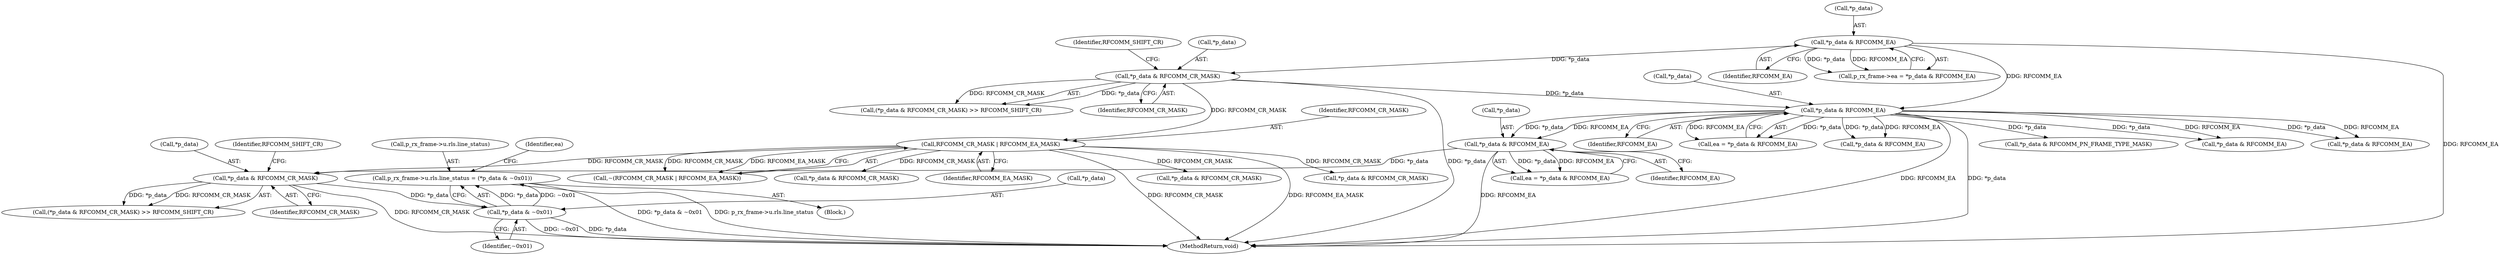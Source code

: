 digraph "0_Android_92a7bf8c44a236607c146240f3c0adc1ae01fedf@pointer" {
"1000969" [label="(Call,p_rx_frame->u.rls.line_status = (*p_data & ~0x01))"];
"1000977" [label="(Call,*p_data & ~0x01)"];
"1000955" [label="(Call,*p_data & RFCOMM_CR_MASK)"];
"1000948" [label="(Call,*p_data & RFCOMM_EA)"];
"1000222" [label="(Call,*p_data & RFCOMM_EA)"];
"1000163" [label="(Call,*p_data & RFCOMM_CR_MASK)"];
"1000154" [label="(Call,*p_data & RFCOMM_EA)"];
"1000177" [label="(Call,RFCOMM_CR_MASK | RFCOMM_EA_MASK)"];
"1000179" [label="(Identifier,RFCOMM_EA_MASK)"];
"1000951" [label="(Identifier,RFCOMM_EA)"];
"1000163" [label="(Call,*p_data & RFCOMM_CR_MASK)"];
"1000571" [label="(Call,*p_data & RFCOMM_CR_MASK)"];
"1000335" [label="(Call,*p_data & RFCOMM_PN_FRAME_TYPE_MASK)"];
"1000978" [label="(Call,*p_data)"];
"1000177" [label="(Call,RFCOMM_CR_MASK | RFCOMM_EA_MASK)"];
"1000748" [label="(Call,*p_data & RFCOMM_CR_MASK)"];
"1000564" [label="(Call,*p_data & RFCOMM_EA)"];
"1000222" [label="(Call,*p_data & RFCOMM_EA)"];
"1000296" [label="(Block,)"];
"1000949" [label="(Call,*p_data)"];
"1000956" [label="(Call,*p_data)"];
"1000984" [label="(Identifier,ea)"];
"1000157" [label="(Identifier,RFCOMM_EA)"];
"1000154" [label="(Call,*p_data & RFCOMM_EA)"];
"1000162" [label="(Call,(*p_data & RFCOMM_CR_MASK) >> RFCOMM_SHIFT_CR)"];
"1000741" [label="(Call,*p_data & RFCOMM_EA)"];
"1000176" [label="(Call,~(RFCOMM_CR_MASK | RFCOMM_EA_MASK))"];
"1000178" [label="(Identifier,RFCOMM_CR_MASK)"];
"1000980" [label="(Identifier,~0x01)"];
"1000150" [label="(Call,p_rx_frame->ea = *p_data & RFCOMM_EA)"];
"1000954" [label="(Call,(*p_data & RFCOMM_CR_MASK) >> RFCOMM_SHIFT_CR)"];
"1001015" [label="(MethodReturn,void)"];
"1000225" [label="(Identifier,RFCOMM_EA)"];
"1000977" [label="(Call,*p_data & ~0x01)"];
"1000970" [label="(Call,p_rx_frame->u.rls.line_status)"];
"1000220" [label="(Call,ea = *p_data & RFCOMM_EA)"];
"1000705" [label="(Call,*p_data & RFCOMM_CR_MASK)"];
"1000223" [label="(Call,*p_data)"];
"1000155" [label="(Call,*p_data)"];
"1000955" [label="(Call,*p_data & RFCOMM_CR_MASK)"];
"1000166" [label="(Identifier,RFCOMM_CR_MASK)"];
"1000692" [label="(Call,*p_data & RFCOMM_EA)"];
"1000946" [label="(Call,ea = *p_data & RFCOMM_EA)"];
"1000948" [label="(Call,*p_data & RFCOMM_EA)"];
"1000167" [label="(Identifier,RFCOMM_SHIFT_CR)"];
"1000958" [label="(Identifier,RFCOMM_CR_MASK)"];
"1000164" [label="(Call,*p_data)"];
"1000969" [label="(Call,p_rx_frame->u.rls.line_status = (*p_data & ~0x01))"];
"1000959" [label="(Identifier,RFCOMM_SHIFT_CR)"];
"1000969" -> "1000296"  [label="AST: "];
"1000969" -> "1000977"  [label="CFG: "];
"1000970" -> "1000969"  [label="AST: "];
"1000977" -> "1000969"  [label="AST: "];
"1000984" -> "1000969"  [label="CFG: "];
"1000969" -> "1001015"  [label="DDG: *p_data & ~0x01"];
"1000969" -> "1001015"  [label="DDG: p_rx_frame->u.rls.line_status"];
"1000977" -> "1000969"  [label="DDG: *p_data"];
"1000977" -> "1000969"  [label="DDG: ~0x01"];
"1000977" -> "1000980"  [label="CFG: "];
"1000978" -> "1000977"  [label="AST: "];
"1000980" -> "1000977"  [label="AST: "];
"1000977" -> "1001015"  [label="DDG: ~0x01"];
"1000977" -> "1001015"  [label="DDG: *p_data"];
"1000955" -> "1000977"  [label="DDG: *p_data"];
"1000955" -> "1000954"  [label="AST: "];
"1000955" -> "1000958"  [label="CFG: "];
"1000956" -> "1000955"  [label="AST: "];
"1000958" -> "1000955"  [label="AST: "];
"1000959" -> "1000955"  [label="CFG: "];
"1000955" -> "1001015"  [label="DDG: RFCOMM_CR_MASK"];
"1000955" -> "1000954"  [label="DDG: *p_data"];
"1000955" -> "1000954"  [label="DDG: RFCOMM_CR_MASK"];
"1000948" -> "1000955"  [label="DDG: *p_data"];
"1000177" -> "1000955"  [label="DDG: RFCOMM_CR_MASK"];
"1000948" -> "1000946"  [label="AST: "];
"1000948" -> "1000951"  [label="CFG: "];
"1000949" -> "1000948"  [label="AST: "];
"1000951" -> "1000948"  [label="AST: "];
"1000946" -> "1000948"  [label="CFG: "];
"1000948" -> "1001015"  [label="DDG: RFCOMM_EA"];
"1000948" -> "1000946"  [label="DDG: *p_data"];
"1000948" -> "1000946"  [label="DDG: RFCOMM_EA"];
"1000222" -> "1000948"  [label="DDG: *p_data"];
"1000222" -> "1000948"  [label="DDG: RFCOMM_EA"];
"1000222" -> "1000220"  [label="AST: "];
"1000222" -> "1000225"  [label="CFG: "];
"1000223" -> "1000222"  [label="AST: "];
"1000225" -> "1000222"  [label="AST: "];
"1000220" -> "1000222"  [label="CFG: "];
"1000222" -> "1001015"  [label="DDG: RFCOMM_EA"];
"1000222" -> "1001015"  [label="DDG: *p_data"];
"1000222" -> "1000220"  [label="DDG: *p_data"];
"1000222" -> "1000220"  [label="DDG: RFCOMM_EA"];
"1000163" -> "1000222"  [label="DDG: *p_data"];
"1000154" -> "1000222"  [label="DDG: RFCOMM_EA"];
"1000222" -> "1000335"  [label="DDG: *p_data"];
"1000222" -> "1000564"  [label="DDG: *p_data"];
"1000222" -> "1000564"  [label="DDG: RFCOMM_EA"];
"1000222" -> "1000692"  [label="DDG: *p_data"];
"1000222" -> "1000692"  [label="DDG: RFCOMM_EA"];
"1000222" -> "1000741"  [label="DDG: *p_data"];
"1000222" -> "1000741"  [label="DDG: RFCOMM_EA"];
"1000163" -> "1000162"  [label="AST: "];
"1000163" -> "1000166"  [label="CFG: "];
"1000164" -> "1000163"  [label="AST: "];
"1000166" -> "1000163"  [label="AST: "];
"1000167" -> "1000163"  [label="CFG: "];
"1000163" -> "1001015"  [label="DDG: *p_data"];
"1000163" -> "1000162"  [label="DDG: *p_data"];
"1000163" -> "1000162"  [label="DDG: RFCOMM_CR_MASK"];
"1000154" -> "1000163"  [label="DDG: *p_data"];
"1000163" -> "1000177"  [label="DDG: RFCOMM_CR_MASK"];
"1000154" -> "1000150"  [label="AST: "];
"1000154" -> "1000157"  [label="CFG: "];
"1000155" -> "1000154"  [label="AST: "];
"1000157" -> "1000154"  [label="AST: "];
"1000150" -> "1000154"  [label="CFG: "];
"1000154" -> "1001015"  [label="DDG: RFCOMM_EA"];
"1000154" -> "1000150"  [label="DDG: *p_data"];
"1000154" -> "1000150"  [label="DDG: RFCOMM_EA"];
"1000177" -> "1000176"  [label="AST: "];
"1000177" -> "1000179"  [label="CFG: "];
"1000178" -> "1000177"  [label="AST: "];
"1000179" -> "1000177"  [label="AST: "];
"1000176" -> "1000177"  [label="CFG: "];
"1000177" -> "1001015"  [label="DDG: RFCOMM_CR_MASK"];
"1000177" -> "1001015"  [label="DDG: RFCOMM_EA_MASK"];
"1000177" -> "1000176"  [label="DDG: RFCOMM_CR_MASK"];
"1000177" -> "1000176"  [label="DDG: RFCOMM_EA_MASK"];
"1000177" -> "1000571"  [label="DDG: RFCOMM_CR_MASK"];
"1000177" -> "1000705"  [label="DDG: RFCOMM_CR_MASK"];
"1000177" -> "1000748"  [label="DDG: RFCOMM_CR_MASK"];
}
